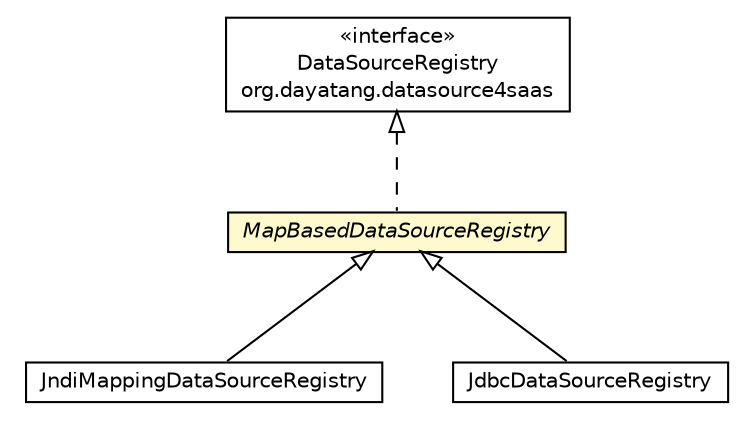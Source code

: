 #!/usr/local/bin/dot
#
# Class diagram 
# Generated by UMLGraph version R5_6_6-8-g8d7759 (http://www.umlgraph.org/)
#

digraph G {
	edge [fontname="Helvetica",fontsize=10,labelfontname="Helvetica",labelfontsize=10];
	node [fontname="Helvetica",fontsize=10,shape=plaintext];
	nodesep=0.25;
	ranksep=0.5;
	// org.dayatang.datasource4saas.DataSourceRegistry
	c64999 [label=<<table title="org.dayatang.datasource4saas.DataSourceRegistry" border="0" cellborder="1" cellspacing="0" cellpadding="2" port="p" href="../DataSourceRegistry.html">
		<tr><td><table border="0" cellspacing="0" cellpadding="1">
<tr><td align="center" balign="center"> &#171;interface&#187; </td></tr>
<tr><td align="center" balign="center"> DataSourceRegistry </td></tr>
<tr><td align="center" balign="center"> org.dayatang.datasource4saas </td></tr>
		</table></td></tr>
		</table>>, URL="../DataSourceRegistry.html", fontname="Helvetica", fontcolor="black", fontsize=10.0];
	// org.dayatang.datasource4saas.dsregistry.MapBasedDataSourceRegistry
	c65009 [label=<<table title="org.dayatang.datasource4saas.dsregistry.MapBasedDataSourceRegistry" border="0" cellborder="1" cellspacing="0" cellpadding="2" port="p" bgcolor="lemonChiffon" href="./MapBasedDataSourceRegistry.html">
		<tr><td><table border="0" cellspacing="0" cellpadding="1">
<tr><td align="center" balign="center"><font face="Helvetica-Oblique"> MapBasedDataSourceRegistry </font></td></tr>
		</table></td></tr>
		</table>>, URL="./MapBasedDataSourceRegistry.html", fontname="Helvetica", fontcolor="black", fontsize=10.0];
	// org.dayatang.datasource4saas.dsregistry.JndiMappingDataSourceRegistry
	c65010 [label=<<table title="org.dayatang.datasource4saas.dsregistry.JndiMappingDataSourceRegistry" border="0" cellborder="1" cellspacing="0" cellpadding="2" port="p" href="./JndiMappingDataSourceRegistry.html">
		<tr><td><table border="0" cellspacing="0" cellpadding="1">
<tr><td align="center" balign="center"> JndiMappingDataSourceRegistry </td></tr>
		</table></td></tr>
		</table>>, URL="./JndiMappingDataSourceRegistry.html", fontname="Helvetica", fontcolor="black", fontsize=10.0];
	// org.dayatang.datasource4saas.dsregistry.JdbcDataSourceRegistry
	c65011 [label=<<table title="org.dayatang.datasource4saas.dsregistry.JdbcDataSourceRegistry" border="0" cellborder="1" cellspacing="0" cellpadding="2" port="p" href="./JdbcDataSourceRegistry.html">
		<tr><td><table border="0" cellspacing="0" cellpadding="1">
<tr><td align="center" balign="center"> JdbcDataSourceRegistry </td></tr>
		</table></td></tr>
		</table>>, URL="./JdbcDataSourceRegistry.html", fontname="Helvetica", fontcolor="black", fontsize=10.0];
	//org.dayatang.datasource4saas.dsregistry.MapBasedDataSourceRegistry implements org.dayatang.datasource4saas.DataSourceRegistry
	c64999:p -> c65009:p [dir=back,arrowtail=empty,style=dashed];
	//org.dayatang.datasource4saas.dsregistry.JndiMappingDataSourceRegistry extends org.dayatang.datasource4saas.dsregistry.MapBasedDataSourceRegistry
	c65009:p -> c65010:p [dir=back,arrowtail=empty];
	//org.dayatang.datasource4saas.dsregistry.JdbcDataSourceRegistry extends org.dayatang.datasource4saas.dsregistry.MapBasedDataSourceRegistry
	c65009:p -> c65011:p [dir=back,arrowtail=empty];
}

